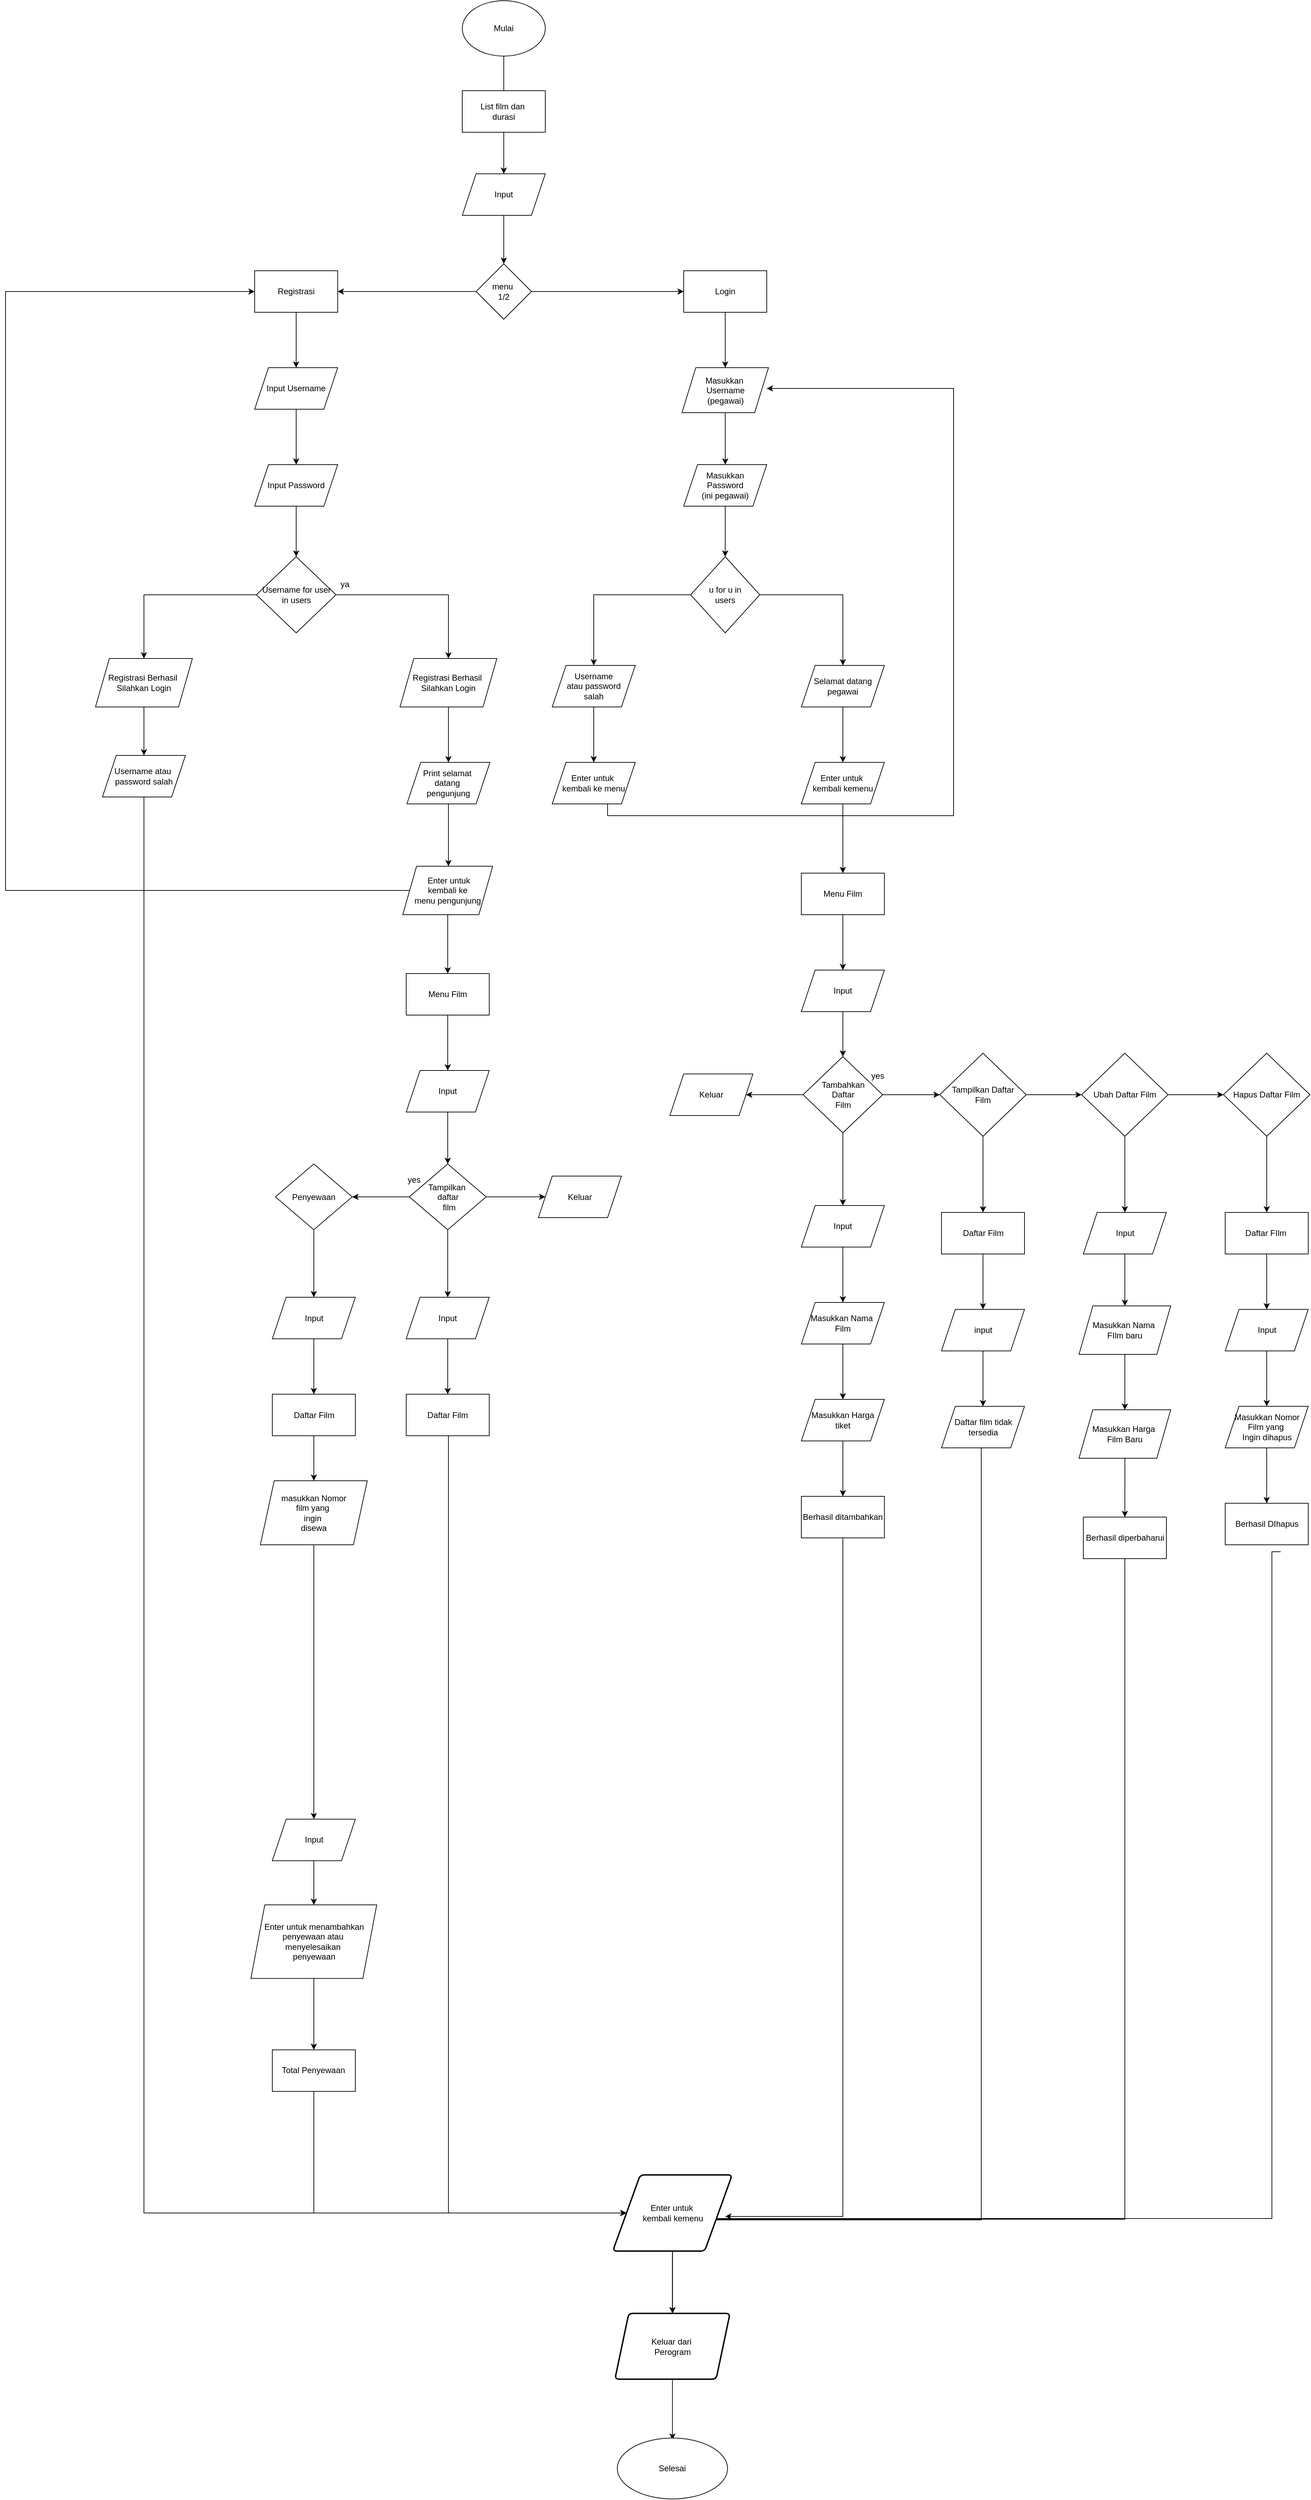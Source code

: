 <mxfile version="24.7.17">
  <diagram name="Halaman-1" id="5P2ej_p6L-BX9d6_axQh">
    <mxGraphModel dx="3125" dy="3474" grid="1" gridSize="10" guides="1" tooltips="1" connect="1" arrows="1" fold="1" page="1" pageScale="1" pageWidth="827" pageHeight="1169" math="0" shadow="0">
      <root>
        <mxCell id="0" />
        <mxCell id="1" parent="0" />
        <mxCell id="To99Qyr-eG0sXd5TeUce-3" value="" style="edgeStyle=orthogonalEdgeStyle;rounded=0;orthogonalLoop=1;jettySize=auto;html=1;" parent="1" source="To99Qyr-eG0sXd5TeUce-1" target="To99Qyr-eG0sXd5TeUce-2" edge="1">
          <mxGeometry relative="1" as="geometry" />
        </mxCell>
        <mxCell id="To99Qyr-eG0sXd5TeUce-1" value="Mulai" style="ellipse;whiteSpace=wrap;html=1;" parent="1" vertex="1">
          <mxGeometry x="370" y="-1220" width="120" height="80" as="geometry" />
        </mxCell>
        <mxCell id="To99Qyr-eG0sXd5TeUce-5" value="" style="edgeStyle=orthogonalEdgeStyle;rounded=0;orthogonalLoop=1;jettySize=auto;html=1;" parent="1" source="To99Qyr-eG0sXd5TeUce-2" target="To99Qyr-eG0sXd5TeUce-4" edge="1">
          <mxGeometry relative="1" as="geometry" />
        </mxCell>
        <mxCell id="To99Qyr-eG0sXd5TeUce-2" value="Input" style="shape=parallelogram;perimeter=parallelogramPerimeter;whiteSpace=wrap;html=1;fixedSize=1;" parent="1" vertex="1">
          <mxGeometry x="370" y="-970" width="120" height="60" as="geometry" />
        </mxCell>
        <mxCell id="To99Qyr-eG0sXd5TeUce-7" value="" style="edgeStyle=orthogonalEdgeStyle;rounded=0;orthogonalLoop=1;jettySize=auto;html=1;" parent="1" source="To99Qyr-eG0sXd5TeUce-4" target="To99Qyr-eG0sXd5TeUce-6" edge="1">
          <mxGeometry relative="1" as="geometry" />
        </mxCell>
        <mxCell id="To99Qyr-eG0sXd5TeUce-9" value="" style="edgeStyle=orthogonalEdgeStyle;rounded=0;orthogonalLoop=1;jettySize=auto;html=1;" parent="1" source="To99Qyr-eG0sXd5TeUce-4" target="To99Qyr-eG0sXd5TeUce-8" edge="1">
          <mxGeometry relative="1" as="geometry" />
        </mxCell>
        <mxCell id="To99Qyr-eG0sXd5TeUce-4" value="menu&amp;nbsp;&lt;div&gt;1/2&lt;/div&gt;" style="rhombus;whiteSpace=wrap;html=1;" parent="1" vertex="1">
          <mxGeometry x="390" y="-840" width="80" height="80" as="geometry" />
        </mxCell>
        <mxCell id="To99Qyr-eG0sXd5TeUce-13" value="" style="edgeStyle=orthogonalEdgeStyle;rounded=0;orthogonalLoop=1;jettySize=auto;html=1;" parent="1" source="To99Qyr-eG0sXd5TeUce-6" target="To99Qyr-eG0sXd5TeUce-12" edge="1">
          <mxGeometry relative="1" as="geometry" />
        </mxCell>
        <mxCell id="To99Qyr-eG0sXd5TeUce-6" value="Registrasi" style="whiteSpace=wrap;html=1;" parent="1" vertex="1">
          <mxGeometry x="70" y="-830" width="120" height="60" as="geometry" />
        </mxCell>
        <mxCell id="To99Qyr-eG0sXd5TeUce-33" value="" style="edgeStyle=orthogonalEdgeStyle;rounded=0;orthogonalLoop=1;jettySize=auto;html=1;" parent="1" source="To99Qyr-eG0sXd5TeUce-8" target="To99Qyr-eG0sXd5TeUce-32" edge="1">
          <mxGeometry relative="1" as="geometry" />
        </mxCell>
        <mxCell id="To99Qyr-eG0sXd5TeUce-8" value="Login" style="whiteSpace=wrap;html=1;" parent="1" vertex="1">
          <mxGeometry x="690" y="-830" width="120" height="60" as="geometry" />
        </mxCell>
        <mxCell id="To99Qyr-eG0sXd5TeUce-15" value="" style="edgeStyle=orthogonalEdgeStyle;rounded=0;orthogonalLoop=1;jettySize=auto;html=1;" parent="1" source="To99Qyr-eG0sXd5TeUce-12" target="To99Qyr-eG0sXd5TeUce-14" edge="1">
          <mxGeometry relative="1" as="geometry" />
        </mxCell>
        <mxCell id="To99Qyr-eG0sXd5TeUce-12" value="Input Username" style="shape=parallelogram;perimeter=parallelogramPerimeter;whiteSpace=wrap;html=1;fixedSize=1;" parent="1" vertex="1">
          <mxGeometry x="70" y="-690" width="120" height="60" as="geometry" />
        </mxCell>
        <mxCell id="To99Qyr-eG0sXd5TeUce-38" value="" style="edgeStyle=orthogonalEdgeStyle;rounded=0;orthogonalLoop=1;jettySize=auto;html=1;" parent="1" source="To99Qyr-eG0sXd5TeUce-14" target="To99Qyr-eG0sXd5TeUce-26" edge="1">
          <mxGeometry relative="1" as="geometry" />
        </mxCell>
        <mxCell id="To99Qyr-eG0sXd5TeUce-14" value="Input Password" style="shape=parallelogram;perimeter=parallelogramPerimeter;whiteSpace=wrap;html=1;fixedSize=1;" parent="1" vertex="1">
          <mxGeometry x="70" y="-550" width="120" height="60" as="geometry" />
        </mxCell>
        <mxCell id="To99Qyr-eG0sXd5TeUce-25" value="List film dan&amp;nbsp;&lt;div&gt;durasi&lt;/div&gt;" style="rounded=0;whiteSpace=wrap;html=1;" parent="1" vertex="1">
          <mxGeometry x="370" y="-1090" width="120" height="60" as="geometry" />
        </mxCell>
        <mxCell id="To99Qyr-eG0sXd5TeUce-29" value="" style="edgeStyle=orthogonalEdgeStyle;rounded=0;orthogonalLoop=1;jettySize=auto;html=1;" parent="1" source="To99Qyr-eG0sXd5TeUce-26" target="To99Qyr-eG0sXd5TeUce-28" edge="1">
          <mxGeometry relative="1" as="geometry" />
        </mxCell>
        <mxCell id="To99Qyr-eG0sXd5TeUce-31" value="" style="edgeStyle=orthogonalEdgeStyle;rounded=0;orthogonalLoop=1;jettySize=auto;html=1;" parent="1" source="To99Qyr-eG0sXd5TeUce-26" target="To99Qyr-eG0sXd5TeUce-30" edge="1">
          <mxGeometry relative="1" as="geometry" />
        </mxCell>
        <mxCell id="To99Qyr-eG0sXd5TeUce-26" value="Username for user&lt;div&gt;in users&lt;/div&gt;" style="rhombus;whiteSpace=wrap;html=1;" parent="1" vertex="1">
          <mxGeometry x="72.5" y="-417" width="115" height="110" as="geometry" />
        </mxCell>
        <mxCell id="To99Qyr-eG0sXd5TeUce-27" value="ya&lt;div&gt;&lt;br&gt;&lt;/div&gt;" style="text;html=1;align=center;verticalAlign=middle;resizable=0;points=[];autosize=1;strokeColor=none;fillColor=none;" parent="1" vertex="1">
          <mxGeometry x="180" y="-390" width="40" height="40" as="geometry" />
        </mxCell>
        <mxCell id="To99Qyr-eG0sXd5TeUce-48" value="" style="edgeStyle=orthogonalEdgeStyle;rounded=0;orthogonalLoop=1;jettySize=auto;html=1;" parent="1" source="To99Qyr-eG0sXd5TeUce-28" target="To99Qyr-eG0sXd5TeUce-47" edge="1">
          <mxGeometry relative="1" as="geometry" />
        </mxCell>
        <mxCell id="To99Qyr-eG0sXd5TeUce-28" value="Registrasi Berhasil&amp;nbsp;&lt;div&gt;Silahkan Login&lt;/div&gt;" style="shape=parallelogram;perimeter=parallelogramPerimeter;whiteSpace=wrap;html=1;fixedSize=1;" parent="1" vertex="1">
          <mxGeometry x="280" y="-270" width="140" height="70" as="geometry" />
        </mxCell>
        <mxCell id="To99Qyr-eG0sXd5TeUce-52" value="" style="edgeStyle=orthogonalEdgeStyle;rounded=0;orthogonalLoop=1;jettySize=auto;html=1;" parent="1" source="To99Qyr-eG0sXd5TeUce-30" target="To99Qyr-eG0sXd5TeUce-51" edge="1">
          <mxGeometry relative="1" as="geometry" />
        </mxCell>
        <mxCell id="To99Qyr-eG0sXd5TeUce-30" value="Registrasi Berhasil&amp;nbsp;&lt;div&gt;Silahkan Login&lt;/div&gt;" style="shape=parallelogram;perimeter=parallelogramPerimeter;whiteSpace=wrap;html=1;fixedSize=1;" parent="1" vertex="1">
          <mxGeometry x="-160" y="-270" width="140" height="70" as="geometry" />
        </mxCell>
        <mxCell id="To99Qyr-eG0sXd5TeUce-35" value="" style="edgeStyle=orthogonalEdgeStyle;rounded=0;orthogonalLoop=1;jettySize=auto;html=1;" parent="1" source="To99Qyr-eG0sXd5TeUce-32" target="To99Qyr-eG0sXd5TeUce-34" edge="1">
          <mxGeometry relative="1" as="geometry" />
        </mxCell>
        <mxCell id="To99Qyr-eG0sXd5TeUce-32" value="Masukkan&amp;nbsp;&lt;div&gt;Username&lt;/div&gt;&lt;div&gt;(pegawai)&lt;/div&gt;" style="shape=parallelogram;perimeter=parallelogramPerimeter;whiteSpace=wrap;html=1;fixedSize=1;" parent="1" vertex="1">
          <mxGeometry x="687.5" y="-690" width="125" height="65" as="geometry" />
        </mxCell>
        <mxCell id="To99Qyr-eG0sXd5TeUce-37" value="" style="edgeStyle=orthogonalEdgeStyle;rounded=0;orthogonalLoop=1;jettySize=auto;html=1;" parent="1" source="To99Qyr-eG0sXd5TeUce-34" target="To99Qyr-eG0sXd5TeUce-36" edge="1">
          <mxGeometry relative="1" as="geometry" />
        </mxCell>
        <mxCell id="To99Qyr-eG0sXd5TeUce-34" value="Masukkan&lt;div&gt;Password&lt;/div&gt;&lt;div&gt;(ini pegawai)&lt;/div&gt;" style="shape=parallelogram;perimeter=parallelogramPerimeter;whiteSpace=wrap;html=1;fixedSize=1;" parent="1" vertex="1">
          <mxGeometry x="690" y="-550" width="120" height="60" as="geometry" />
        </mxCell>
        <mxCell id="To99Qyr-eG0sXd5TeUce-40" value="" style="edgeStyle=orthogonalEdgeStyle;rounded=0;orthogonalLoop=1;jettySize=auto;html=1;" parent="1" source="To99Qyr-eG0sXd5TeUce-36" target="To99Qyr-eG0sXd5TeUce-39" edge="1">
          <mxGeometry relative="1" as="geometry" />
        </mxCell>
        <mxCell id="To99Qyr-eG0sXd5TeUce-42" value="" style="edgeStyle=orthogonalEdgeStyle;rounded=0;orthogonalLoop=1;jettySize=auto;html=1;" parent="1" source="To99Qyr-eG0sXd5TeUce-36" target="To99Qyr-eG0sXd5TeUce-41" edge="1">
          <mxGeometry relative="1" as="geometry" />
        </mxCell>
        <mxCell id="To99Qyr-eG0sXd5TeUce-36" value="u for u in&lt;div&gt;users&lt;/div&gt;" style="rhombus;whiteSpace=wrap;html=1;" parent="1" vertex="1">
          <mxGeometry x="700" y="-417" width="100" height="110" as="geometry" />
        </mxCell>
        <mxCell id="To99Qyr-eG0sXd5TeUce-46" value="" style="edgeStyle=orthogonalEdgeStyle;rounded=0;orthogonalLoop=1;jettySize=auto;html=1;" parent="1" source="To99Qyr-eG0sXd5TeUce-39" target="To99Qyr-eG0sXd5TeUce-45" edge="1">
          <mxGeometry relative="1" as="geometry" />
        </mxCell>
        <mxCell id="To99Qyr-eG0sXd5TeUce-39" value="Selamat datang pegawai" style="shape=parallelogram;perimeter=parallelogramPerimeter;whiteSpace=wrap;html=1;fixedSize=1;" parent="1" vertex="1">
          <mxGeometry x="860" y="-260" width="120" height="60" as="geometry" />
        </mxCell>
        <mxCell id="To99Qyr-eG0sXd5TeUce-44" value="" style="edgeStyle=orthogonalEdgeStyle;rounded=0;orthogonalLoop=1;jettySize=auto;html=1;" parent="1" source="To99Qyr-eG0sXd5TeUce-41" target="To99Qyr-eG0sXd5TeUce-43" edge="1">
          <mxGeometry relative="1" as="geometry" />
        </mxCell>
        <mxCell id="To99Qyr-eG0sXd5TeUce-41" value="Username&lt;div&gt;atau password&lt;/div&gt;&lt;div&gt;salah&lt;/div&gt;" style="shape=parallelogram;perimeter=parallelogramPerimeter;whiteSpace=wrap;html=1;fixedSize=1;" parent="1" vertex="1">
          <mxGeometry x="500" y="-260" width="120" height="60" as="geometry" />
        </mxCell>
        <mxCell id="To99Qyr-eG0sXd5TeUce-55" style="edgeStyle=orthogonalEdgeStyle;rounded=0;orthogonalLoop=1;jettySize=auto;html=1;exitX=0.5;exitY=1;exitDx=0;exitDy=0;" parent="1" edge="1">
          <mxGeometry relative="1" as="geometry">
            <mxPoint x="580" y="-95" as="sourcePoint" />
            <mxPoint x="810" y="-660" as="targetPoint" />
            <Array as="points">
              <mxPoint x="580" y="-43" />
              <mxPoint x="1080" y="-43" />
              <mxPoint x="1080" y="-660" />
            </Array>
          </mxGeometry>
        </mxCell>
        <mxCell id="To99Qyr-eG0sXd5TeUce-43" value="Enter untuk&amp;nbsp;&lt;div&gt;kembali ke menu&lt;/div&gt;" style="shape=parallelogram;perimeter=parallelogramPerimeter;whiteSpace=wrap;html=1;fixedSize=1;" parent="1" vertex="1">
          <mxGeometry x="500" y="-120" width="120" height="60" as="geometry" />
        </mxCell>
        <mxCell id="To99Qyr-eG0sXd5TeUce-57" value="" style="edgeStyle=orthogonalEdgeStyle;rounded=0;orthogonalLoop=1;jettySize=auto;html=1;" parent="1" source="To99Qyr-eG0sXd5TeUce-45" target="To99Qyr-eG0sXd5TeUce-56" edge="1">
          <mxGeometry relative="1" as="geometry" />
        </mxCell>
        <mxCell id="To99Qyr-eG0sXd5TeUce-45" value="Enter untuk&amp;nbsp;&lt;div&gt;kembali kemenu&lt;/div&gt;" style="shape=parallelogram;perimeter=parallelogramPerimeter;whiteSpace=wrap;html=1;fixedSize=1;" parent="1" vertex="1">
          <mxGeometry x="860" y="-120" width="120" height="60" as="geometry" />
        </mxCell>
        <mxCell id="To99Qyr-eG0sXd5TeUce-50" value="" style="edgeStyle=orthogonalEdgeStyle;rounded=0;orthogonalLoop=1;jettySize=auto;html=1;" parent="1" source="To99Qyr-eG0sXd5TeUce-47" target="To99Qyr-eG0sXd5TeUce-49" edge="1">
          <mxGeometry relative="1" as="geometry">
            <Array as="points">
              <mxPoint x="350" />
              <mxPoint x="350" />
            </Array>
          </mxGeometry>
        </mxCell>
        <mxCell id="To99Qyr-eG0sXd5TeUce-47" value="Print selamat&amp;nbsp;&lt;div&gt;datang&amp;nbsp;&lt;/div&gt;&lt;div&gt;pengunjung&lt;/div&gt;" style="shape=parallelogram;perimeter=parallelogramPerimeter;whiteSpace=wrap;html=1;fixedSize=1;" parent="1" vertex="1">
          <mxGeometry x="290" y="-120" width="120" height="60" as="geometry" />
        </mxCell>
        <mxCell id="To99Qyr-eG0sXd5TeUce-77" value="" style="edgeStyle=orthogonalEdgeStyle;rounded=0;orthogonalLoop=1;jettySize=auto;html=1;" parent="1" source="To99Qyr-eG0sXd5TeUce-49" target="To99Qyr-eG0sXd5TeUce-76" edge="1">
          <mxGeometry relative="1" as="geometry" />
        </mxCell>
        <mxCell id="MfKaXdtlaW-QQtU6wJ1J-5" style="edgeStyle=orthogonalEdgeStyle;rounded=0;orthogonalLoop=1;jettySize=auto;html=1;exitX=0;exitY=0.5;exitDx=0;exitDy=0;entryX=0;entryY=0.5;entryDx=0;entryDy=0;" parent="1" source="To99Qyr-eG0sXd5TeUce-49" target="To99Qyr-eG0sXd5TeUce-6" edge="1">
          <mxGeometry relative="1" as="geometry">
            <Array as="points">
              <mxPoint x="-290" y="65" />
              <mxPoint x="-290" y="-800" />
            </Array>
          </mxGeometry>
        </mxCell>
        <mxCell id="To99Qyr-eG0sXd5TeUce-49" value="&amp;nbsp;Enter untuk&lt;div&gt;kembali ke&lt;/div&gt;&lt;div&gt;menu pengunjung&lt;/div&gt;" style="shape=parallelogram;perimeter=parallelogramPerimeter;whiteSpace=wrap;html=1;fixedSize=1;" parent="1" vertex="1">
          <mxGeometry x="284" y="30" width="130" height="70" as="geometry" />
        </mxCell>
        <mxCell id="5CZIcYwYazEij0t36Gs7-92" style="edgeStyle=orthogonalEdgeStyle;rounded=0;orthogonalLoop=1;jettySize=auto;html=1;exitX=0.5;exitY=1;exitDx=0;exitDy=0;" parent="1" source="To99Qyr-eG0sXd5TeUce-51" target="5CZIcYwYazEij0t36Gs7-77" edge="1">
          <mxGeometry relative="1" as="geometry">
            <mxPoint x="140" y="1971.333" as="targetPoint" />
            <Array as="points">
              <mxPoint x="-90" y="1975" />
            </Array>
          </mxGeometry>
        </mxCell>
        <mxCell id="To99Qyr-eG0sXd5TeUce-51" value="Username atau&amp;nbsp;&lt;div&gt;password salah&lt;/div&gt;" style="shape=parallelogram;perimeter=parallelogramPerimeter;whiteSpace=wrap;html=1;fixedSize=1;" parent="1" vertex="1">
          <mxGeometry x="-150" y="-130" width="120" height="60" as="geometry" />
        </mxCell>
        <mxCell id="To99Qyr-eG0sXd5TeUce-59" value="" style="edgeStyle=orthogonalEdgeStyle;rounded=0;orthogonalLoop=1;jettySize=auto;html=1;" parent="1" source="To99Qyr-eG0sXd5TeUce-56" target="To99Qyr-eG0sXd5TeUce-58" edge="1">
          <mxGeometry relative="1" as="geometry" />
        </mxCell>
        <mxCell id="To99Qyr-eG0sXd5TeUce-56" value="Menu Film" style="whiteSpace=wrap;html=1;" parent="1" vertex="1">
          <mxGeometry x="860" y="40" width="120" height="60" as="geometry" />
        </mxCell>
        <mxCell id="To99Qyr-eG0sXd5TeUce-61" value="" style="edgeStyle=orthogonalEdgeStyle;rounded=0;orthogonalLoop=1;jettySize=auto;html=1;" parent="1" source="To99Qyr-eG0sXd5TeUce-58" target="To99Qyr-eG0sXd5TeUce-60" edge="1">
          <mxGeometry relative="1" as="geometry" />
        </mxCell>
        <mxCell id="To99Qyr-eG0sXd5TeUce-58" value="Input" style="shape=parallelogram;perimeter=parallelogramPerimeter;whiteSpace=wrap;html=1;fixedSize=1;" parent="1" vertex="1">
          <mxGeometry x="860" y="180" width="120" height="60" as="geometry" />
        </mxCell>
        <mxCell id="To99Qyr-eG0sXd5TeUce-63" value="" style="edgeStyle=orthogonalEdgeStyle;rounded=0;orthogonalLoop=1;jettySize=auto;html=1;" parent="1" source="To99Qyr-eG0sXd5TeUce-60" target="To99Qyr-eG0sXd5TeUce-62" edge="1">
          <mxGeometry relative="1" as="geometry" />
        </mxCell>
        <mxCell id="To99Qyr-eG0sXd5TeUce-66" value="" style="edgeStyle=orthogonalEdgeStyle;rounded=0;orthogonalLoop=1;jettySize=auto;html=1;" parent="1" source="To99Qyr-eG0sXd5TeUce-60" target="To99Qyr-eG0sXd5TeUce-65" edge="1">
          <mxGeometry relative="1" as="geometry" />
        </mxCell>
        <mxCell id="To99Qyr-eG0sXd5TeUce-88" value="" style="edgeStyle=orthogonalEdgeStyle;rounded=0;orthogonalLoop=1;jettySize=auto;html=1;" parent="1" source="To99Qyr-eG0sXd5TeUce-60" target="To99Qyr-eG0sXd5TeUce-87" edge="1">
          <mxGeometry relative="1" as="geometry" />
        </mxCell>
        <mxCell id="To99Qyr-eG0sXd5TeUce-60" value="Tambahkan&lt;div&gt;Daftar&lt;/div&gt;&lt;div&gt;Film&lt;/div&gt;" style="rhombus;whiteSpace=wrap;html=1;" parent="1" vertex="1">
          <mxGeometry x="862.5" y="305" width="115" height="110" as="geometry" />
        </mxCell>
        <mxCell id="To99Qyr-eG0sXd5TeUce-62" value="Keluar" style="shape=parallelogram;perimeter=parallelogramPerimeter;whiteSpace=wrap;html=1;fixedSize=1;" parent="1" vertex="1">
          <mxGeometry x="670" y="330" width="120" height="60" as="geometry" />
        </mxCell>
        <mxCell id="To99Qyr-eG0sXd5TeUce-64" value="yes" style="text;html=1;align=center;verticalAlign=middle;resizable=0;points=[];autosize=1;strokeColor=none;fillColor=none;" parent="1" vertex="1">
          <mxGeometry x="950" y="318" width="40" height="30" as="geometry" />
        </mxCell>
        <mxCell id="To99Qyr-eG0sXd5TeUce-68" value="" style="edgeStyle=orthogonalEdgeStyle;rounded=0;orthogonalLoop=1;jettySize=auto;html=1;" parent="1" source="To99Qyr-eG0sXd5TeUce-65" target="To99Qyr-eG0sXd5TeUce-67" edge="1">
          <mxGeometry relative="1" as="geometry" />
        </mxCell>
        <mxCell id="5CZIcYwYazEij0t36Gs7-2" value="" style="edgeStyle=orthogonalEdgeStyle;rounded=0;orthogonalLoop=1;jettySize=auto;html=1;" parent="1" source="To99Qyr-eG0sXd5TeUce-65" target="5CZIcYwYazEij0t36Gs7-1" edge="1">
          <mxGeometry relative="1" as="geometry" />
        </mxCell>
        <mxCell id="To99Qyr-eG0sXd5TeUce-65" value="Tampilkan Daftar&lt;div&gt;Film&lt;/div&gt;" style="rhombus;whiteSpace=wrap;html=1;" parent="1" vertex="1">
          <mxGeometry x="1060" y="300" width="125" height="120" as="geometry" />
        </mxCell>
        <mxCell id="To99Qyr-eG0sXd5TeUce-70" value="" style="edgeStyle=orthogonalEdgeStyle;rounded=0;orthogonalLoop=1;jettySize=auto;html=1;" parent="1" source="To99Qyr-eG0sXd5TeUce-67" target="To99Qyr-eG0sXd5TeUce-69" edge="1">
          <mxGeometry relative="1" as="geometry" />
        </mxCell>
        <mxCell id="5CZIcYwYazEij0t36Gs7-9" value="" style="edgeStyle=orthogonalEdgeStyle;rounded=0;orthogonalLoop=1;jettySize=auto;html=1;" parent="1" source="To99Qyr-eG0sXd5TeUce-67" target="5CZIcYwYazEij0t36Gs7-8" edge="1">
          <mxGeometry relative="1" as="geometry" />
        </mxCell>
        <mxCell id="To99Qyr-eG0sXd5TeUce-67" value="Ubah Daftar Film" style="rhombus;whiteSpace=wrap;html=1;" parent="1" vertex="1">
          <mxGeometry x="1265" y="300" width="125" height="120" as="geometry" />
        </mxCell>
        <mxCell id="5CZIcYwYazEij0t36Gs7-19" value="" style="edgeStyle=orthogonalEdgeStyle;rounded=0;orthogonalLoop=1;jettySize=auto;html=1;" parent="1" source="To99Qyr-eG0sXd5TeUce-69" target="5CZIcYwYazEij0t36Gs7-18" edge="1">
          <mxGeometry relative="1" as="geometry" />
        </mxCell>
        <mxCell id="To99Qyr-eG0sXd5TeUce-69" value="Hapus Daftar Film" style="rhombus;whiteSpace=wrap;html=1;" parent="1" vertex="1">
          <mxGeometry x="1470" y="300" width="125" height="120" as="geometry" />
        </mxCell>
        <mxCell id="To99Qyr-eG0sXd5TeUce-79" value="" style="edgeStyle=orthogonalEdgeStyle;rounded=0;orthogonalLoop=1;jettySize=auto;html=1;" parent="1" source="To99Qyr-eG0sXd5TeUce-76" target="To99Qyr-eG0sXd5TeUce-78" edge="1">
          <mxGeometry relative="1" as="geometry" />
        </mxCell>
        <mxCell id="To99Qyr-eG0sXd5TeUce-76" value="Menu Film" style="whiteSpace=wrap;html=1;" parent="1" vertex="1">
          <mxGeometry x="289" y="185" width="120" height="60" as="geometry" />
        </mxCell>
        <mxCell id="To99Qyr-eG0sXd5TeUce-81" value="" style="edgeStyle=orthogonalEdgeStyle;rounded=0;orthogonalLoop=1;jettySize=auto;html=1;" parent="1" source="To99Qyr-eG0sXd5TeUce-78" target="To99Qyr-eG0sXd5TeUce-80" edge="1">
          <mxGeometry relative="1" as="geometry" />
        </mxCell>
        <mxCell id="To99Qyr-eG0sXd5TeUce-78" value="Input" style="shape=parallelogram;perimeter=parallelogramPerimeter;whiteSpace=wrap;html=1;fixedSize=1;" parent="1" vertex="1">
          <mxGeometry x="289" y="325" width="120" height="60" as="geometry" />
        </mxCell>
        <mxCell id="To99Qyr-eG0sXd5TeUce-83" value="" style="edgeStyle=orthogonalEdgeStyle;rounded=0;orthogonalLoop=1;jettySize=auto;html=1;" parent="1" source="To99Qyr-eG0sXd5TeUce-80" target="To99Qyr-eG0sXd5TeUce-82" edge="1">
          <mxGeometry relative="1" as="geometry" />
        </mxCell>
        <mxCell id="To99Qyr-eG0sXd5TeUce-86" value="" style="edgeStyle=orthogonalEdgeStyle;rounded=0;orthogonalLoop=1;jettySize=auto;html=1;" parent="1" source="To99Qyr-eG0sXd5TeUce-80" target="To99Qyr-eG0sXd5TeUce-85" edge="1">
          <mxGeometry relative="1" as="geometry" />
        </mxCell>
        <mxCell id="5CZIcYwYazEij0t36Gs7-56" value="" style="edgeStyle=orthogonalEdgeStyle;rounded=0;orthogonalLoop=1;jettySize=auto;html=1;" parent="1" source="To99Qyr-eG0sXd5TeUce-80" target="5CZIcYwYazEij0t36Gs7-55" edge="1">
          <mxGeometry relative="1" as="geometry" />
        </mxCell>
        <mxCell id="To99Qyr-eG0sXd5TeUce-80" value="Tampilkan&amp;nbsp;&lt;div&gt;daftar&lt;/div&gt;&lt;div&gt;&amp;nbsp;film&lt;/div&gt;" style="rhombus;whiteSpace=wrap;html=1;" parent="1" vertex="1">
          <mxGeometry x="293.5" y="460" width="111" height="95" as="geometry" />
        </mxCell>
        <mxCell id="To99Qyr-eG0sXd5TeUce-82" value="Keluar" style="shape=parallelogram;perimeter=parallelogramPerimeter;whiteSpace=wrap;html=1;fixedSize=1;" parent="1" vertex="1">
          <mxGeometry x="480" y="477.5" width="120" height="60" as="geometry" />
        </mxCell>
        <mxCell id="To99Qyr-eG0sXd5TeUce-84" value="yes" style="text;html=1;align=center;verticalAlign=middle;resizable=0;points=[];autosize=1;strokeColor=none;fillColor=none;" parent="1" vertex="1">
          <mxGeometry x="280" y="468" width="40" height="30" as="geometry" />
        </mxCell>
        <mxCell id="5CZIcYwYazEij0t36Gs7-62" value="" style="edgeStyle=orthogonalEdgeStyle;rounded=0;orthogonalLoop=1;jettySize=auto;html=1;" parent="1" source="To99Qyr-eG0sXd5TeUce-85" target="5CZIcYwYazEij0t36Gs7-61" edge="1">
          <mxGeometry relative="1" as="geometry" />
        </mxCell>
        <mxCell id="To99Qyr-eG0sXd5TeUce-85" value="Penyewaan" style="rhombus;whiteSpace=wrap;html=1;" parent="1" vertex="1">
          <mxGeometry x="100" y="460" width="111" height="95" as="geometry" />
        </mxCell>
        <mxCell id="To99Qyr-eG0sXd5TeUce-90" value="" style="edgeStyle=orthogonalEdgeStyle;rounded=0;orthogonalLoop=1;jettySize=auto;html=1;" parent="1" source="To99Qyr-eG0sXd5TeUce-87" target="To99Qyr-eG0sXd5TeUce-89" edge="1">
          <mxGeometry relative="1" as="geometry" />
        </mxCell>
        <mxCell id="To99Qyr-eG0sXd5TeUce-87" value="Input" style="shape=parallelogram;perimeter=parallelogramPerimeter;whiteSpace=wrap;html=1;fixedSize=1;" parent="1" vertex="1">
          <mxGeometry x="860" y="520" width="120" height="60" as="geometry" />
        </mxCell>
        <mxCell id="To99Qyr-eG0sXd5TeUce-92" value="" style="edgeStyle=orthogonalEdgeStyle;rounded=0;orthogonalLoop=1;jettySize=auto;html=1;" parent="1" source="To99Qyr-eG0sXd5TeUce-89" target="To99Qyr-eG0sXd5TeUce-91" edge="1">
          <mxGeometry relative="1" as="geometry" />
        </mxCell>
        <mxCell id="To99Qyr-eG0sXd5TeUce-89" value="Masukkan Nama&amp;nbsp;&lt;div&gt;Film&lt;/div&gt;" style="shape=parallelogram;perimeter=parallelogramPerimeter;whiteSpace=wrap;html=1;fixedSize=1;" parent="1" vertex="1">
          <mxGeometry x="860" y="660" width="120" height="60" as="geometry" />
        </mxCell>
        <mxCell id="To99Qyr-eG0sXd5TeUce-94" value="" style="edgeStyle=orthogonalEdgeStyle;rounded=0;orthogonalLoop=1;jettySize=auto;html=1;" parent="1" source="To99Qyr-eG0sXd5TeUce-91" target="To99Qyr-eG0sXd5TeUce-93" edge="1">
          <mxGeometry relative="1" as="geometry" />
        </mxCell>
        <mxCell id="To99Qyr-eG0sXd5TeUce-91" value="Masukkan Harga&lt;div&gt;tiket&lt;/div&gt;" style="shape=parallelogram;perimeter=parallelogramPerimeter;whiteSpace=wrap;html=1;fixedSize=1;" parent="1" vertex="1">
          <mxGeometry x="860" y="800" width="120" height="60" as="geometry" />
        </mxCell>
        <mxCell id="5CZIcYwYazEij0t36Gs7-93" style="edgeStyle=orthogonalEdgeStyle;rounded=0;orthogonalLoop=1;jettySize=auto;html=1;exitX=0.5;exitY=1;exitDx=0;exitDy=0;" parent="1" source="To99Qyr-eG0sXd5TeUce-93" edge="1">
          <mxGeometry relative="1" as="geometry">
            <mxPoint x="750" y="1980" as="targetPoint" />
            <Array as="points">
              <mxPoint x="920" y="1980" />
            </Array>
          </mxGeometry>
        </mxCell>
        <mxCell id="To99Qyr-eG0sXd5TeUce-93" value="Berhasil ditambahkan" style="whiteSpace=wrap;html=1;" parent="1" vertex="1">
          <mxGeometry x="860" y="940" width="120" height="60" as="geometry" />
        </mxCell>
        <mxCell id="5CZIcYwYazEij0t36Gs7-5" value="" style="edgeStyle=orthogonalEdgeStyle;rounded=0;orthogonalLoop=1;jettySize=auto;html=1;" parent="1" source="5CZIcYwYazEij0t36Gs7-1" target="5CZIcYwYazEij0t36Gs7-4" edge="1">
          <mxGeometry relative="1" as="geometry" />
        </mxCell>
        <mxCell id="5CZIcYwYazEij0t36Gs7-1" value="Daftar Film" style="whiteSpace=wrap;html=1;" parent="1" vertex="1">
          <mxGeometry x="1062.5" y="530" width="120" height="60" as="geometry" />
        </mxCell>
        <mxCell id="5CZIcYwYazEij0t36Gs7-7" value="" style="edgeStyle=orthogonalEdgeStyle;rounded=0;orthogonalLoop=1;jettySize=auto;html=1;" parent="1" source="5CZIcYwYazEij0t36Gs7-4" target="5CZIcYwYazEij0t36Gs7-6" edge="1">
          <mxGeometry relative="1" as="geometry" />
        </mxCell>
        <mxCell id="5CZIcYwYazEij0t36Gs7-4" value="input" style="shape=parallelogram;perimeter=parallelogramPerimeter;whiteSpace=wrap;html=1;fixedSize=1;" parent="1" vertex="1">
          <mxGeometry x="1062.5" y="670" width="120" height="60" as="geometry" />
        </mxCell>
        <mxCell id="5CZIcYwYazEij0t36Gs7-87" style="edgeStyle=orthogonalEdgeStyle;rounded=0;orthogonalLoop=1;jettySize=auto;html=1;entryX=1;entryY=0.5;entryDx=0;entryDy=0;" parent="1" edge="1">
          <mxGeometry relative="1" as="geometry">
            <mxPoint x="1092" y="850" as="sourcePoint" />
            <mxPoint x="710.002" y="1985" as="targetPoint" />
            <Array as="points">
              <mxPoint x="1092" y="850" />
              <mxPoint x="1120" y="850" />
              <mxPoint x="1120" y="1985" />
            </Array>
          </mxGeometry>
        </mxCell>
        <mxCell id="5CZIcYwYazEij0t36Gs7-6" value="Daftar film tidak tersedia" style="shape=parallelogram;perimeter=parallelogramPerimeter;whiteSpace=wrap;html=1;fixedSize=1;" parent="1" vertex="1">
          <mxGeometry x="1062.5" y="810" width="120" height="60" as="geometry" />
        </mxCell>
        <mxCell id="5CZIcYwYazEij0t36Gs7-11" value="" style="edgeStyle=orthogonalEdgeStyle;rounded=0;orthogonalLoop=1;jettySize=auto;html=1;" parent="1" source="5CZIcYwYazEij0t36Gs7-8" target="5CZIcYwYazEij0t36Gs7-10" edge="1">
          <mxGeometry relative="1" as="geometry" />
        </mxCell>
        <mxCell id="5CZIcYwYazEij0t36Gs7-8" value="Input" style="shape=parallelogram;perimeter=parallelogramPerimeter;whiteSpace=wrap;html=1;fixedSize=1;" parent="1" vertex="1">
          <mxGeometry x="1267.5" y="530" width="120" height="60" as="geometry" />
        </mxCell>
        <mxCell id="5CZIcYwYazEij0t36Gs7-13" value="" style="edgeStyle=orthogonalEdgeStyle;rounded=0;orthogonalLoop=1;jettySize=auto;html=1;" parent="1" source="5CZIcYwYazEij0t36Gs7-10" target="5CZIcYwYazEij0t36Gs7-12" edge="1">
          <mxGeometry relative="1" as="geometry" />
        </mxCell>
        <mxCell id="5CZIcYwYazEij0t36Gs7-10" value="Masukkan Nama&amp;nbsp;&lt;div&gt;FIlm baru&lt;/div&gt;" style="shape=parallelogram;perimeter=parallelogramPerimeter;whiteSpace=wrap;html=1;fixedSize=1;" parent="1" vertex="1">
          <mxGeometry x="1261.25" y="665" width="132.5" height="70" as="geometry" />
        </mxCell>
        <mxCell id="5CZIcYwYazEij0t36Gs7-15" value="" style="edgeStyle=orthogonalEdgeStyle;rounded=0;orthogonalLoop=1;jettySize=auto;html=1;" parent="1" source="5CZIcYwYazEij0t36Gs7-12" target="5CZIcYwYazEij0t36Gs7-14" edge="1">
          <mxGeometry relative="1" as="geometry" />
        </mxCell>
        <mxCell id="5CZIcYwYazEij0t36Gs7-12" value="Masukkan Harga&amp;nbsp;&lt;div&gt;Film Baru&lt;/div&gt;" style="shape=parallelogram;perimeter=parallelogramPerimeter;whiteSpace=wrap;html=1;fixedSize=1;" parent="1" vertex="1">
          <mxGeometry x="1261.25" y="815" width="132.5" height="70" as="geometry" />
        </mxCell>
        <mxCell id="5CZIcYwYazEij0t36Gs7-88" style="edgeStyle=orthogonalEdgeStyle;rounded=0;orthogonalLoop=1;jettySize=auto;html=1;entryX=1;entryY=0.75;entryDx=0;entryDy=0;" parent="1" source="5CZIcYwYazEij0t36Gs7-14" target="5CZIcYwYazEij0t36Gs7-77" edge="1">
          <mxGeometry relative="1" as="geometry">
            <mxPoint x="750" y="1984" as="targetPoint" />
            <Array as="points">
              <mxPoint x="1328" y="1984" />
              <mxPoint x="733" y="1984" />
            </Array>
          </mxGeometry>
        </mxCell>
        <mxCell id="5CZIcYwYazEij0t36Gs7-14" value="Berhasil diperbaharui" style="whiteSpace=wrap;html=1;" parent="1" vertex="1">
          <mxGeometry x="1267.5" y="970" width="120" height="60" as="geometry" />
        </mxCell>
        <mxCell id="5CZIcYwYazEij0t36Gs7-25" value="" style="edgeStyle=orthogonalEdgeStyle;rounded=0;orthogonalLoop=1;jettySize=auto;html=1;" parent="1" source="5CZIcYwYazEij0t36Gs7-18" target="5CZIcYwYazEij0t36Gs7-24" edge="1">
          <mxGeometry relative="1" as="geometry" />
        </mxCell>
        <mxCell id="5CZIcYwYazEij0t36Gs7-18" value="Daftar FIlm&amp;nbsp;" style="whiteSpace=wrap;html=1;" parent="1" vertex="1">
          <mxGeometry x="1472.5" y="530" width="120" height="60" as="geometry" />
        </mxCell>
        <mxCell id="5CZIcYwYazEij0t36Gs7-27" value="" style="edgeStyle=orthogonalEdgeStyle;rounded=0;orthogonalLoop=1;jettySize=auto;html=1;" parent="1" source="5CZIcYwYazEij0t36Gs7-24" target="5CZIcYwYazEij0t36Gs7-26" edge="1">
          <mxGeometry relative="1" as="geometry" />
        </mxCell>
        <mxCell id="5CZIcYwYazEij0t36Gs7-24" value="Input" style="shape=parallelogram;perimeter=parallelogramPerimeter;whiteSpace=wrap;html=1;fixedSize=1;" parent="1" vertex="1">
          <mxGeometry x="1472.5" y="670" width="120" height="60" as="geometry" />
        </mxCell>
        <mxCell id="5CZIcYwYazEij0t36Gs7-29" value="" style="edgeStyle=orthogonalEdgeStyle;rounded=0;orthogonalLoop=1;jettySize=auto;html=1;" parent="1" source="5CZIcYwYazEij0t36Gs7-26" target="5CZIcYwYazEij0t36Gs7-28" edge="1">
          <mxGeometry relative="1" as="geometry" />
        </mxCell>
        <mxCell id="5CZIcYwYazEij0t36Gs7-26" value="Masukkan Nomor&lt;div&gt;Film yang&amp;nbsp;&lt;/div&gt;&lt;div&gt;Ingin dihapus&lt;/div&gt;" style="shape=parallelogram;perimeter=parallelogramPerimeter;whiteSpace=wrap;html=1;fixedSize=1;" parent="1" vertex="1">
          <mxGeometry x="1472.5" y="810" width="120" height="60" as="geometry" />
        </mxCell>
        <mxCell id="5CZIcYwYazEij0t36Gs7-89" style="edgeStyle=orthogonalEdgeStyle;rounded=0;orthogonalLoop=1;jettySize=auto;html=1;" parent="1" edge="1">
          <mxGeometry relative="1" as="geometry">
            <mxPoint x="740" y="1975" as="targetPoint" />
            <mxPoint x="1552.6" y="1020" as="sourcePoint" />
            <Array as="points">
              <mxPoint x="1540" y="1020" />
              <mxPoint x="1540" y="1983" />
              <mxPoint x="720" y="1983" />
              <mxPoint x="720" y="1975" />
            </Array>
          </mxGeometry>
        </mxCell>
        <mxCell id="5CZIcYwYazEij0t36Gs7-28" value="Berhasil DIhapus" style="whiteSpace=wrap;html=1;" parent="1" vertex="1">
          <mxGeometry x="1472.5" y="950" width="120" height="60" as="geometry" />
        </mxCell>
        <mxCell id="5CZIcYwYazEij0t36Gs7-58" value="" style="edgeStyle=orthogonalEdgeStyle;rounded=0;orthogonalLoop=1;jettySize=auto;html=1;" parent="1" source="5CZIcYwYazEij0t36Gs7-55" target="5CZIcYwYazEij0t36Gs7-57" edge="1">
          <mxGeometry relative="1" as="geometry" />
        </mxCell>
        <mxCell id="5CZIcYwYazEij0t36Gs7-55" value="Input" style="shape=parallelogram;perimeter=parallelogramPerimeter;whiteSpace=wrap;html=1;fixedSize=1;" parent="1" vertex="1">
          <mxGeometry x="289" y="652.5" width="120" height="60" as="geometry" />
        </mxCell>
        <mxCell id="5CZIcYwYazEij0t36Gs7-95" style="edgeStyle=orthogonalEdgeStyle;rounded=0;orthogonalLoop=1;jettySize=auto;html=1;entryX=0;entryY=0.5;entryDx=0;entryDy=0;" parent="1" source="5CZIcYwYazEij0t36Gs7-57" target="5CZIcYwYazEij0t36Gs7-77" edge="1">
          <mxGeometry relative="1" as="geometry">
            <Array as="points">
              <mxPoint x="350" y="1975" />
            </Array>
          </mxGeometry>
        </mxCell>
        <mxCell id="5CZIcYwYazEij0t36Gs7-57" value="Daftar Film" style="whiteSpace=wrap;html=1;" parent="1" vertex="1">
          <mxGeometry x="289" y="792.5" width="120" height="60" as="geometry" />
        </mxCell>
        <mxCell id="5CZIcYwYazEij0t36Gs7-64" value="" style="edgeStyle=orthogonalEdgeStyle;rounded=0;orthogonalLoop=1;jettySize=auto;html=1;" parent="1" source="5CZIcYwYazEij0t36Gs7-61" target="5CZIcYwYazEij0t36Gs7-63" edge="1">
          <mxGeometry relative="1" as="geometry" />
        </mxCell>
        <mxCell id="5CZIcYwYazEij0t36Gs7-61" value="Input" style="shape=parallelogram;perimeter=parallelogramPerimeter;whiteSpace=wrap;html=1;fixedSize=1;" parent="1" vertex="1">
          <mxGeometry x="95.5" y="652.5" width="120" height="60" as="geometry" />
        </mxCell>
        <mxCell id="5CZIcYwYazEij0t36Gs7-66" value="" style="edgeStyle=orthogonalEdgeStyle;rounded=0;orthogonalLoop=1;jettySize=auto;html=1;" parent="1" source="5CZIcYwYazEij0t36Gs7-63" target="5CZIcYwYazEij0t36Gs7-65" edge="1">
          <mxGeometry relative="1" as="geometry" />
        </mxCell>
        <mxCell id="5CZIcYwYazEij0t36Gs7-63" value="Daftar Film" style="whiteSpace=wrap;html=1;" parent="1" vertex="1">
          <mxGeometry x="95.5" y="792.5" width="120" height="60" as="geometry" />
        </mxCell>
        <mxCell id="5CZIcYwYazEij0t36Gs7-65" value="masukkan Nomor&lt;div&gt;film yang&amp;nbsp;&lt;br&gt;ingin&amp;nbsp;&lt;br&gt;disewa&lt;/div&gt;" style="shape=parallelogram;perimeter=parallelogramPerimeter;whiteSpace=wrap;html=1;fixedSize=1;" parent="1" vertex="1">
          <mxGeometry x="78.25" y="917.5" width="154.5" height="92.5" as="geometry" />
        </mxCell>
        <mxCell id="5CZIcYwYazEij0t36Gs7-72" value="" style="edgeStyle=orthogonalEdgeStyle;rounded=0;orthogonalLoop=1;jettySize=auto;html=1;exitX=0.5;exitY=1;exitDx=0;exitDy=0;" parent="1" source="5CZIcYwYazEij0t36Gs7-65" target="5CZIcYwYazEij0t36Gs7-71" edge="1">
          <mxGeometry relative="1" as="geometry">
            <mxPoint x="155.5" y="1326.255" as="sourcePoint" />
          </mxGeometry>
        </mxCell>
        <mxCell id="5CZIcYwYazEij0t36Gs7-74" value="" style="edgeStyle=orthogonalEdgeStyle;rounded=0;orthogonalLoop=1;jettySize=auto;html=1;" parent="1" source="5CZIcYwYazEij0t36Gs7-71" target="5CZIcYwYazEij0t36Gs7-73" edge="1">
          <mxGeometry relative="1" as="geometry" />
        </mxCell>
        <mxCell id="5CZIcYwYazEij0t36Gs7-71" value="Input" style="shape=parallelogram;perimeter=parallelogramPerimeter;whiteSpace=wrap;html=1;fixedSize=1;" parent="1" vertex="1">
          <mxGeometry x="95.5" y="1406.255" width="120" height="60" as="geometry" />
        </mxCell>
        <mxCell id="5CZIcYwYazEij0t36Gs7-76" value="" style="edgeStyle=orthogonalEdgeStyle;rounded=0;orthogonalLoop=1;jettySize=auto;html=1;" parent="1" source="5CZIcYwYazEij0t36Gs7-73" target="5CZIcYwYazEij0t36Gs7-75" edge="1">
          <mxGeometry relative="1" as="geometry" />
        </mxCell>
        <mxCell id="5CZIcYwYazEij0t36Gs7-73" value="Enter untuk menambahkan&lt;div&gt;penyewaan atau&amp;nbsp;&lt;/div&gt;&lt;div&gt;menyelesaikan&amp;nbsp;&lt;/div&gt;&lt;div&gt;penyewaan&lt;/div&gt;" style="shape=parallelogram;perimeter=parallelogramPerimeter;whiteSpace=wrap;html=1;fixedSize=1;" parent="1" vertex="1">
          <mxGeometry x="64.62" y="1530" width="181.75" height="106.26" as="geometry" />
        </mxCell>
        <mxCell id="5CZIcYwYazEij0t36Gs7-85" style="edgeStyle=orthogonalEdgeStyle;rounded=0;orthogonalLoop=1;jettySize=auto;html=1;exitX=0.5;exitY=1;exitDx=0;exitDy=0;" parent="1" source="5CZIcYwYazEij0t36Gs7-75" target="5CZIcYwYazEij0t36Gs7-77" edge="1">
          <mxGeometry relative="1" as="geometry">
            <Array as="points">
              <mxPoint x="156" y="1975" />
            </Array>
          </mxGeometry>
        </mxCell>
        <mxCell id="5CZIcYwYazEij0t36Gs7-75" value="Total Penyewaan" style="whiteSpace=wrap;html=1;" parent="1" vertex="1">
          <mxGeometry x="95.495" y="1739.39" width="120" height="60" as="geometry" />
        </mxCell>
        <mxCell id="5CZIcYwYazEij0t36Gs7-79" value="" style="edgeStyle=orthogonalEdgeStyle;rounded=0;orthogonalLoop=1;jettySize=auto;html=1;" parent="1" source="5CZIcYwYazEij0t36Gs7-77" target="5CZIcYwYazEij0t36Gs7-78" edge="1">
          <mxGeometry relative="1" as="geometry" />
        </mxCell>
        <mxCell id="5CZIcYwYazEij0t36Gs7-98" value="" style="edgeStyle=orthogonalEdgeStyle;rounded=0;orthogonalLoop=1;jettySize=auto;html=1;" parent="1" source="5CZIcYwYazEij0t36Gs7-77" target="5CZIcYwYazEij0t36Gs7-78" edge="1">
          <mxGeometry relative="1" as="geometry" />
        </mxCell>
        <mxCell id="5CZIcYwYazEij0t36Gs7-77" value="Enter untuk&amp;nbsp;&lt;div&gt;kembali kemenu&lt;/div&gt;" style="shape=parallelogram;html=1;strokeWidth=2;perimeter=parallelogramPerimeter;whiteSpace=wrap;rounded=1;arcSize=12;size=0.23;" parent="1" vertex="1">
          <mxGeometry x="587.51" y="1920" width="172.5" height="110" as="geometry" />
        </mxCell>
        <mxCell id="5CZIcYwYazEij0t36Gs7-83" value="" style="edgeStyle=orthogonalEdgeStyle;rounded=0;orthogonalLoop=1;jettySize=auto;html=1;" parent="1" source="5CZIcYwYazEij0t36Gs7-78" edge="1">
          <mxGeometry relative="1" as="geometry">
            <mxPoint x="673.755" y="2302.5" as="targetPoint" />
          </mxGeometry>
        </mxCell>
        <mxCell id="5CZIcYwYazEij0t36Gs7-78" value="Keluar dari&amp;nbsp;&lt;div&gt;Perogram&lt;/div&gt;" style="shape=parallelogram;perimeter=parallelogramPerimeter;whiteSpace=wrap;html=1;fixedSize=1;strokeWidth=2;rounded=1;arcSize=12;" parent="1" vertex="1">
          <mxGeometry x="590.63" y="2120" width="166.25" height="95" as="geometry" />
        </mxCell>
        <mxCell id="5CZIcYwYazEij0t36Gs7-84" value="Selesai" style="ellipse;whiteSpace=wrap;html=1;" parent="1" vertex="1">
          <mxGeometry x="594.06" y="2300" width="159.37" height="88" as="geometry" />
        </mxCell>
      </root>
    </mxGraphModel>
  </diagram>
</mxfile>

